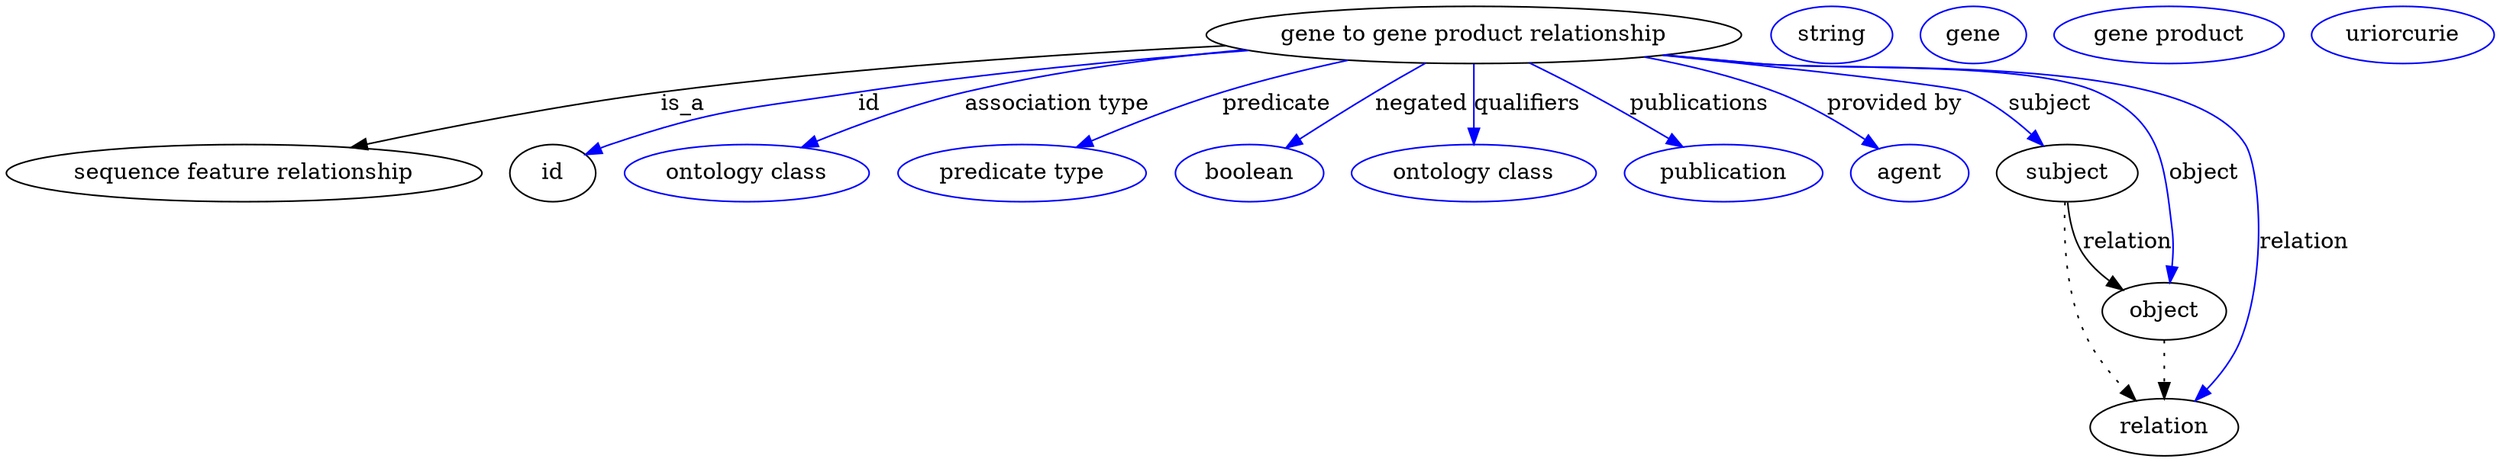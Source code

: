 digraph {
	graph [bb="0,0,1275.2,283"];
	node [label="\N"];
	"gene to gene product relationship"	 [height=0.5,
		label="gene to gene product relationship",
		pos="754.74,265",
		width=3.5747];
	"sequence feature relationship"	 [height=0.5,
		pos="113.74,178",
		width=3.1594];
	"gene to gene product relationship" -> "sequence feature relationship"	 [label=is_a,
		lp="353.74,221.5",
		pos="e,173.12,193.49 633.9,258.65 551.52,253.29 440.13,244.03 342.74,229 288.66,220.65 228.28,207.02 183.1,195.95"];
	id	 [height=0.5,
		pos="272.74,178",
		width=0.75];
	"gene to gene product relationship" -> id	 [color=blue,
		label=id,
		lp="455.24,221.5",
		pos="e,293.7,189.51 646.33,255.2 587.86,249.16 514.6,240.38 449.74,229 386.35,217.88 369.27,217.87 308.74,196 306.87,195.32 304.96,194.57 \
303.06,193.78",
		style=solid];
	"association type"	 [color=blue,
		height=0.5,
		label="ontology class",
		pos="379.74,178",
		width=1.7151];
	"gene to gene product relationship" -> "association type"	 [color=blue,
		label="association type",
		lp="551.74,221.5",
		pos="e,412.17,193.38 647.86,254.97 603.97,249.42 552.95,241.12 507.74,229 478.16,221.07 446.16,208.32 421.55,197.55",
		style=solid];
	predicate	 [color=blue,
		height=0.5,
		label="predicate type",
		pos="519.74,178",
		width=1.679];
	"gene to gene product relationship" -> predicate	 [color=blue,
		label=predicate,
		lp="659.74,221.5",
		pos="e,551.51,193.39 695.96,248.97 676.32,243.19 654.42,236.28 634.74,229 609.76,219.76 582.48,207.75 560.76,197.7",
		style=solid];
	negated	 [color=blue,
		height=0.5,
		label=boolean,
		pos="636.74,178",
		width=1.0652];
	"gene to gene product relationship" -> negated	 [color=blue,
		label=negated,
		lp="725.24,221.5",
		pos="e,657.71,193.46 730.58,247.18 711.81,233.35 685.73,214.12 665.83,199.44",
		style=solid];
	qualifiers	 [color=blue,
		height=0.5,
		label="ontology class",
		pos="754.74,178",
		width=1.7151];
	"gene to gene product relationship" -> qualifiers	 [color=blue,
		label=qualifiers,
		lp="780.74,221.5",
		pos="e,754.74,196 754.74,246.97 754.74,235.19 754.74,219.56 754.74,206.16",
		style=solid];
	publications	 [color=blue,
		height=0.5,
		label=publication,
		pos="884.74,178",
		width=1.3902];
	"gene to gene product relationship" -> publications	 [color=blue,
		label=publications,
		lp="865.24,221.5",
		pos="e,861.87,194.04 782.48,247.41 791.53,241.61 801.6,235.08 810.74,229 824.91,219.57 840.44,208.91 853.6,199.79",
		style=solid];
	"provided by"	 [color=blue,
		height=0.5,
		label=agent,
		pos="982.74,178",
		width=0.83048];
	"gene to gene product relationship" -> "provided by"	 [color=blue,
		label="provided by",
		lp="963.74,221.5",
		pos="e,964.33,192.24 834.26,250.72 856.88,245.31 881.21,238.18 902.74,229 921.61,220.95 941.06,208.66 956.05,198.16",
		style=solid];
	subject	 [height=0.5,
		pos="1066.7,178",
		width=0.99297];
	"gene to gene product relationship" -> subject	 [color=blue,
		label=subject,
		lp="1046.2,221.5",
		pos="e,1050.7,194.31 847.61,252.52 914.23,243.39 993.48,232.08 1000.7,229 1016.2,222.42 1031.3,211.31 1043,201.14",
		style=solid];
	object	 [height=0.5,
		pos="1123.7,91",
		width=0.9027];
	"gene to gene product relationship" -> object	 [color=blue,
		label=object,
		lp="1140.7,178",
		pos="e,1125.3,109 847.18,252.47 862.07,250.56 877.32,248.68 891.74,247 970.72,237.82 996,258.74 1069.7,229 1091.8,220.12 1098.9,215.98 \
1111.7,196 1125.1,175.22 1121.8,166.51 1124.7,142 1125.6,134.59 1125.8,126.53 1125.7,119.05",
		style=solid];
	relation	 [height=0.5,
		pos="1123.7,18",
		width=1.0471];
	"gene to gene product relationship" -> relation	 [color=blue,
		label=relation,
		lp="1202.7,134.5",
		pos="e,1140.6,34.648 846.79,252.35 861.8,250.44 877.19,248.59 891.74,247 952.44,240.36 1129.1,247.58 1161.7,196 1191,149.8 1182,124.9 \
1164.7,73 1161.1,61.922 1154.2,51.266 1147.1,42.331",
		style=solid];
	association_id	 [color=blue,
		height=0.5,
		label=string,
		pos="931.74,265",
		width=0.84854];
	subject -> object	 [label=relation,
		lp="1103.7,134.5",
		pos="e,1103.2,105.27 1069.9,159.97 1072.3,149.7 1076.3,136.95 1082.7,127 1086.3,121.58 1090.8,116.49 1095.6,111.95"];
	subject -> relation	 [pos="e,1108.3,34.585 1066.6,159.72 1067.1,138.09 1070,101.44 1082.7,73 1087.6,62.18 1094.9,51.46 1101.9,42.397",
		style=dotted];
	"gene to gene product relationship_subject"	 [color=blue,
		height=0.5,
		label=gene,
		pos="1007.7,265",
		width=0.75827];
	object -> relation	 [pos="e,1123.7,36.09 1123.7,72.955 1123.7,64.883 1123.7,55.176 1123.7,46.182",
		style=dotted];
	"gene to gene product relationship_object"	 [color=blue,
		height=0.5,
		label="gene product",
		pos="1109.7,265",
		width=1.5707];
	"gene to gene product relationship_relation"	 [color=blue,
		height=0.5,
		label=uriorcurie,
		pos="1229.7,265",
		width=1.2638];
}
